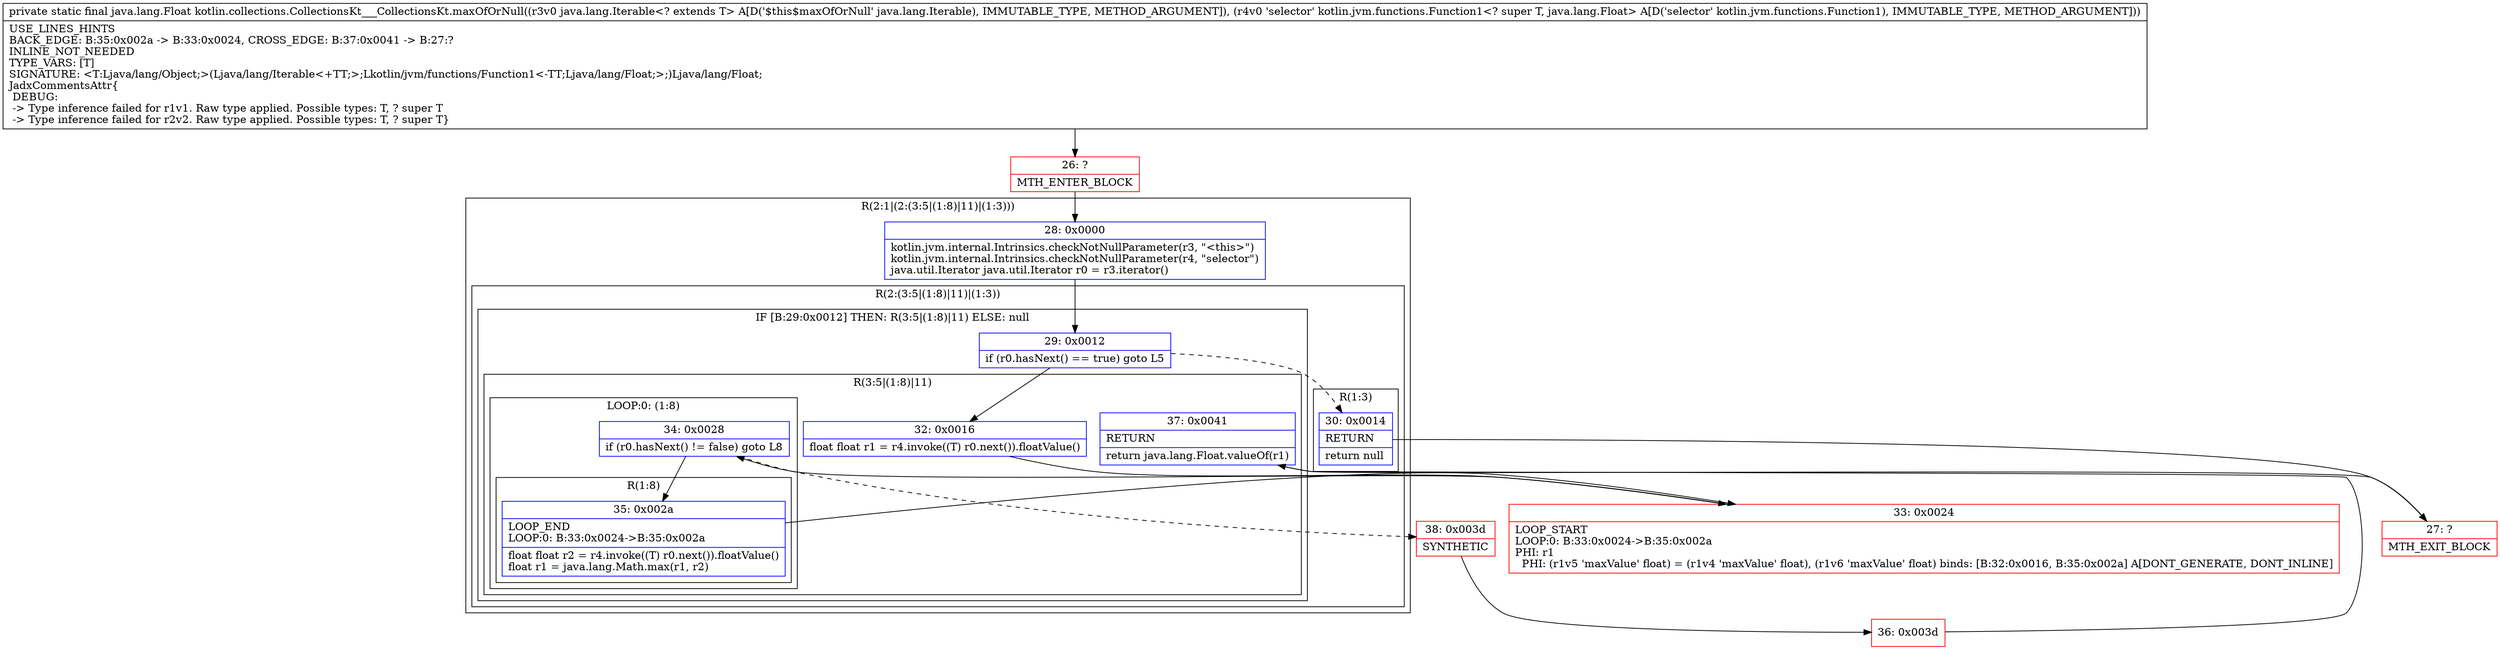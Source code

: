digraph "CFG forkotlin.collections.CollectionsKt___CollectionsKt.maxOfOrNull(Ljava\/lang\/Iterable;Lkotlin\/jvm\/functions\/Function1;)Ljava\/lang\/Float;" {
subgraph cluster_Region_1940745990 {
label = "R(2:1|(2:(3:5|(1:8)|11)|(1:3)))";
node [shape=record,color=blue];
Node_28 [shape=record,label="{28\:\ 0x0000|kotlin.jvm.internal.Intrinsics.checkNotNullParameter(r3, \"\<this\>\")\lkotlin.jvm.internal.Intrinsics.checkNotNullParameter(r4, \"selector\")\ljava.util.Iterator java.util.Iterator r0 = r3.iterator()\l}"];
subgraph cluster_Region_667669449 {
label = "R(2:(3:5|(1:8)|11)|(1:3))";
node [shape=record,color=blue];
subgraph cluster_IfRegion_925111323 {
label = "IF [B:29:0x0012] THEN: R(3:5|(1:8)|11) ELSE: null";
node [shape=record,color=blue];
Node_29 [shape=record,label="{29\:\ 0x0012|if (r0.hasNext() == true) goto L5\l}"];
subgraph cluster_Region_1162746255 {
label = "R(3:5|(1:8)|11)";
node [shape=record,color=blue];
Node_32 [shape=record,label="{32\:\ 0x0016|float float r1 = r4.invoke((T) r0.next()).floatValue()\l}"];
subgraph cluster_LoopRegion_661379150 {
label = "LOOP:0: (1:8)";
node [shape=record,color=blue];
Node_34 [shape=record,label="{34\:\ 0x0028|if (r0.hasNext() != false) goto L8\l}"];
subgraph cluster_Region_1067861754 {
label = "R(1:8)";
node [shape=record,color=blue];
Node_35 [shape=record,label="{35\:\ 0x002a|LOOP_END\lLOOP:0: B:33:0x0024\-\>B:35:0x002a\l|float float r2 = r4.invoke((T) r0.next()).floatValue()\lfloat r1 = java.lang.Math.max(r1, r2)\l}"];
}
}
Node_37 [shape=record,label="{37\:\ 0x0041|RETURN\l|return java.lang.Float.valueOf(r1)\l}"];
}
}
subgraph cluster_Region_107362611 {
label = "R(1:3)";
node [shape=record,color=blue];
Node_30 [shape=record,label="{30\:\ 0x0014|RETURN\l|return null\l}"];
}
}
}
Node_26 [shape=record,color=red,label="{26\:\ ?|MTH_ENTER_BLOCK\l}"];
Node_27 [shape=record,color=red,label="{27\:\ ?|MTH_EXIT_BLOCK\l}"];
Node_33 [shape=record,color=red,label="{33\:\ 0x0024|LOOP_START\lLOOP:0: B:33:0x0024\-\>B:35:0x002a\lPHI: r1 \l  PHI: (r1v5 'maxValue' float) = (r1v4 'maxValue' float), (r1v6 'maxValue' float) binds: [B:32:0x0016, B:35:0x002a] A[DONT_GENERATE, DONT_INLINE]\l}"];
Node_38 [shape=record,color=red,label="{38\:\ 0x003d|SYNTHETIC\l}"];
Node_36 [shape=record,color=red,label="{36\:\ 0x003d}"];
MethodNode[shape=record,label="{private static final java.lang.Float kotlin.collections.CollectionsKt___CollectionsKt.maxOfOrNull((r3v0 java.lang.Iterable\<? extends T\> A[D('$this$maxOfOrNull' java.lang.Iterable), IMMUTABLE_TYPE, METHOD_ARGUMENT]), (r4v0 'selector' kotlin.jvm.functions.Function1\<? super T, java.lang.Float\> A[D('selector' kotlin.jvm.functions.Function1), IMMUTABLE_TYPE, METHOD_ARGUMENT]))  | USE_LINES_HINTS\lBACK_EDGE: B:35:0x002a \-\> B:33:0x0024, CROSS_EDGE: B:37:0x0041 \-\> B:27:?\lINLINE_NOT_NEEDED\lTYPE_VARS: [T]\lSIGNATURE: \<T:Ljava\/lang\/Object;\>(Ljava\/lang\/Iterable\<+TT;\>;Lkotlin\/jvm\/functions\/Function1\<\-TT;Ljava\/lang\/Float;\>;)Ljava\/lang\/Float;\lJadxCommentsAttr\{\l DEBUG: \l \-\> Type inference failed for r1v1. Raw type applied. Possible types: T, ? super T\l \-\> Type inference failed for r2v2. Raw type applied. Possible types: T, ? super T\}\l}"];
MethodNode -> Node_26;Node_28 -> Node_29;
Node_29 -> Node_30[style=dashed];
Node_29 -> Node_32;
Node_32 -> Node_33;
Node_34 -> Node_35;
Node_34 -> Node_38[style=dashed];
Node_35 -> Node_33;
Node_37 -> Node_27;
Node_30 -> Node_27;
Node_26 -> Node_28;
Node_33 -> Node_34;
Node_38 -> Node_36;
Node_36 -> Node_37;
}

